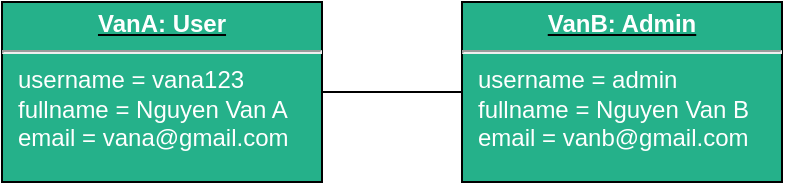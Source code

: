 <mxfile version="13.9.9" type="device"><diagram id="xjZ1TP7GKeIm2GnWvIMG" name="Page-1"><mxGraphModel dx="1038" dy="600" grid="1" gridSize="10" guides="1" tooltips="1" connect="1" arrows="1" fold="1" page="1" pageScale="1" pageWidth="827" pageHeight="1169" math="0" shadow="0"><root><mxCell id="0"/><mxCell id="1" parent="0"/><mxCell id="zypwSniDquiMBksHEnoY-3" value="&lt;p style=&quot;margin: 0px ; margin-top: 4px ; text-align: center ; text-decoration: underline&quot;&gt;&lt;b&gt;&lt;font color=&quot;#ffffff&quot;&gt;VanA: User&lt;/font&gt;&lt;/b&gt;&lt;/p&gt;&lt;hr&gt;&lt;p style=&quot;margin: 0px ; margin-left: 8px&quot;&gt;&lt;font color=&quot;#ffffff&quot;&gt;username = vana123&lt;/font&gt;&lt;/p&gt;&lt;p style=&quot;margin: 0px ; margin-left: 8px&quot;&gt;&lt;font color=&quot;#ffffff&quot;&gt;fullname = Nguyen Van A&lt;/font&gt;&lt;/p&gt;&lt;p style=&quot;margin: 0px ; margin-left: 8px&quot;&gt;&lt;font color=&quot;#ffffff&quot;&gt;email = vana@gmail.com&lt;/font&gt;&lt;/p&gt;" style="verticalAlign=top;align=left;overflow=fill;fontSize=12;fontFamily=Helvetica;html=1;fillColor=#25B18A;" vertex="1" parent="1"><mxGeometry x="70" y="250" width="160" height="90" as="geometry"/></mxCell><mxCell id="zypwSniDquiMBksHEnoY-4" value="&lt;p style=&quot;margin: 0px ; margin-top: 4px ; text-align: center ; text-decoration: underline&quot;&gt;&lt;b&gt;&lt;font color=&quot;#ffffff&quot;&gt;VanB: Admin&lt;/font&gt;&lt;/b&gt;&lt;/p&gt;&lt;hr&gt;&lt;p style=&quot;margin: 0px ; margin-left: 8px&quot;&gt;&lt;font color=&quot;#ffffff&quot;&gt;username = admin&lt;/font&gt;&lt;/p&gt;&lt;p style=&quot;margin: 0px ; margin-left: 8px&quot;&gt;&lt;font color=&quot;#ffffff&quot;&gt;fullname = Nguyen Van B&lt;/font&gt;&lt;/p&gt;&lt;p style=&quot;margin: 0px ; margin-left: 8px&quot;&gt;&lt;font color=&quot;#ffffff&quot;&gt;email = vanb@gmail.com&lt;/font&gt;&lt;/p&gt;" style="verticalAlign=top;align=left;overflow=fill;fontSize=12;fontFamily=Helvetica;html=1;fillColor=#25B18A;" vertex="1" parent="1"><mxGeometry x="300" y="250" width="160" height="90" as="geometry"/></mxCell><mxCell id="zypwSniDquiMBksHEnoY-7" value="" style="endArrow=none;html=1;exitX=1;exitY=0.5;exitDx=0;exitDy=0;entryX=0;entryY=0.5;entryDx=0;entryDy=0;" edge="1" parent="1" source="zypwSniDquiMBksHEnoY-3" target="zypwSniDquiMBksHEnoY-4"><mxGeometry width="50" height="50" relative="1" as="geometry"><mxPoint x="390" y="330" as="sourcePoint"/><mxPoint x="440" y="280" as="targetPoint"/></mxGeometry></mxCell></root></mxGraphModel></diagram></mxfile>